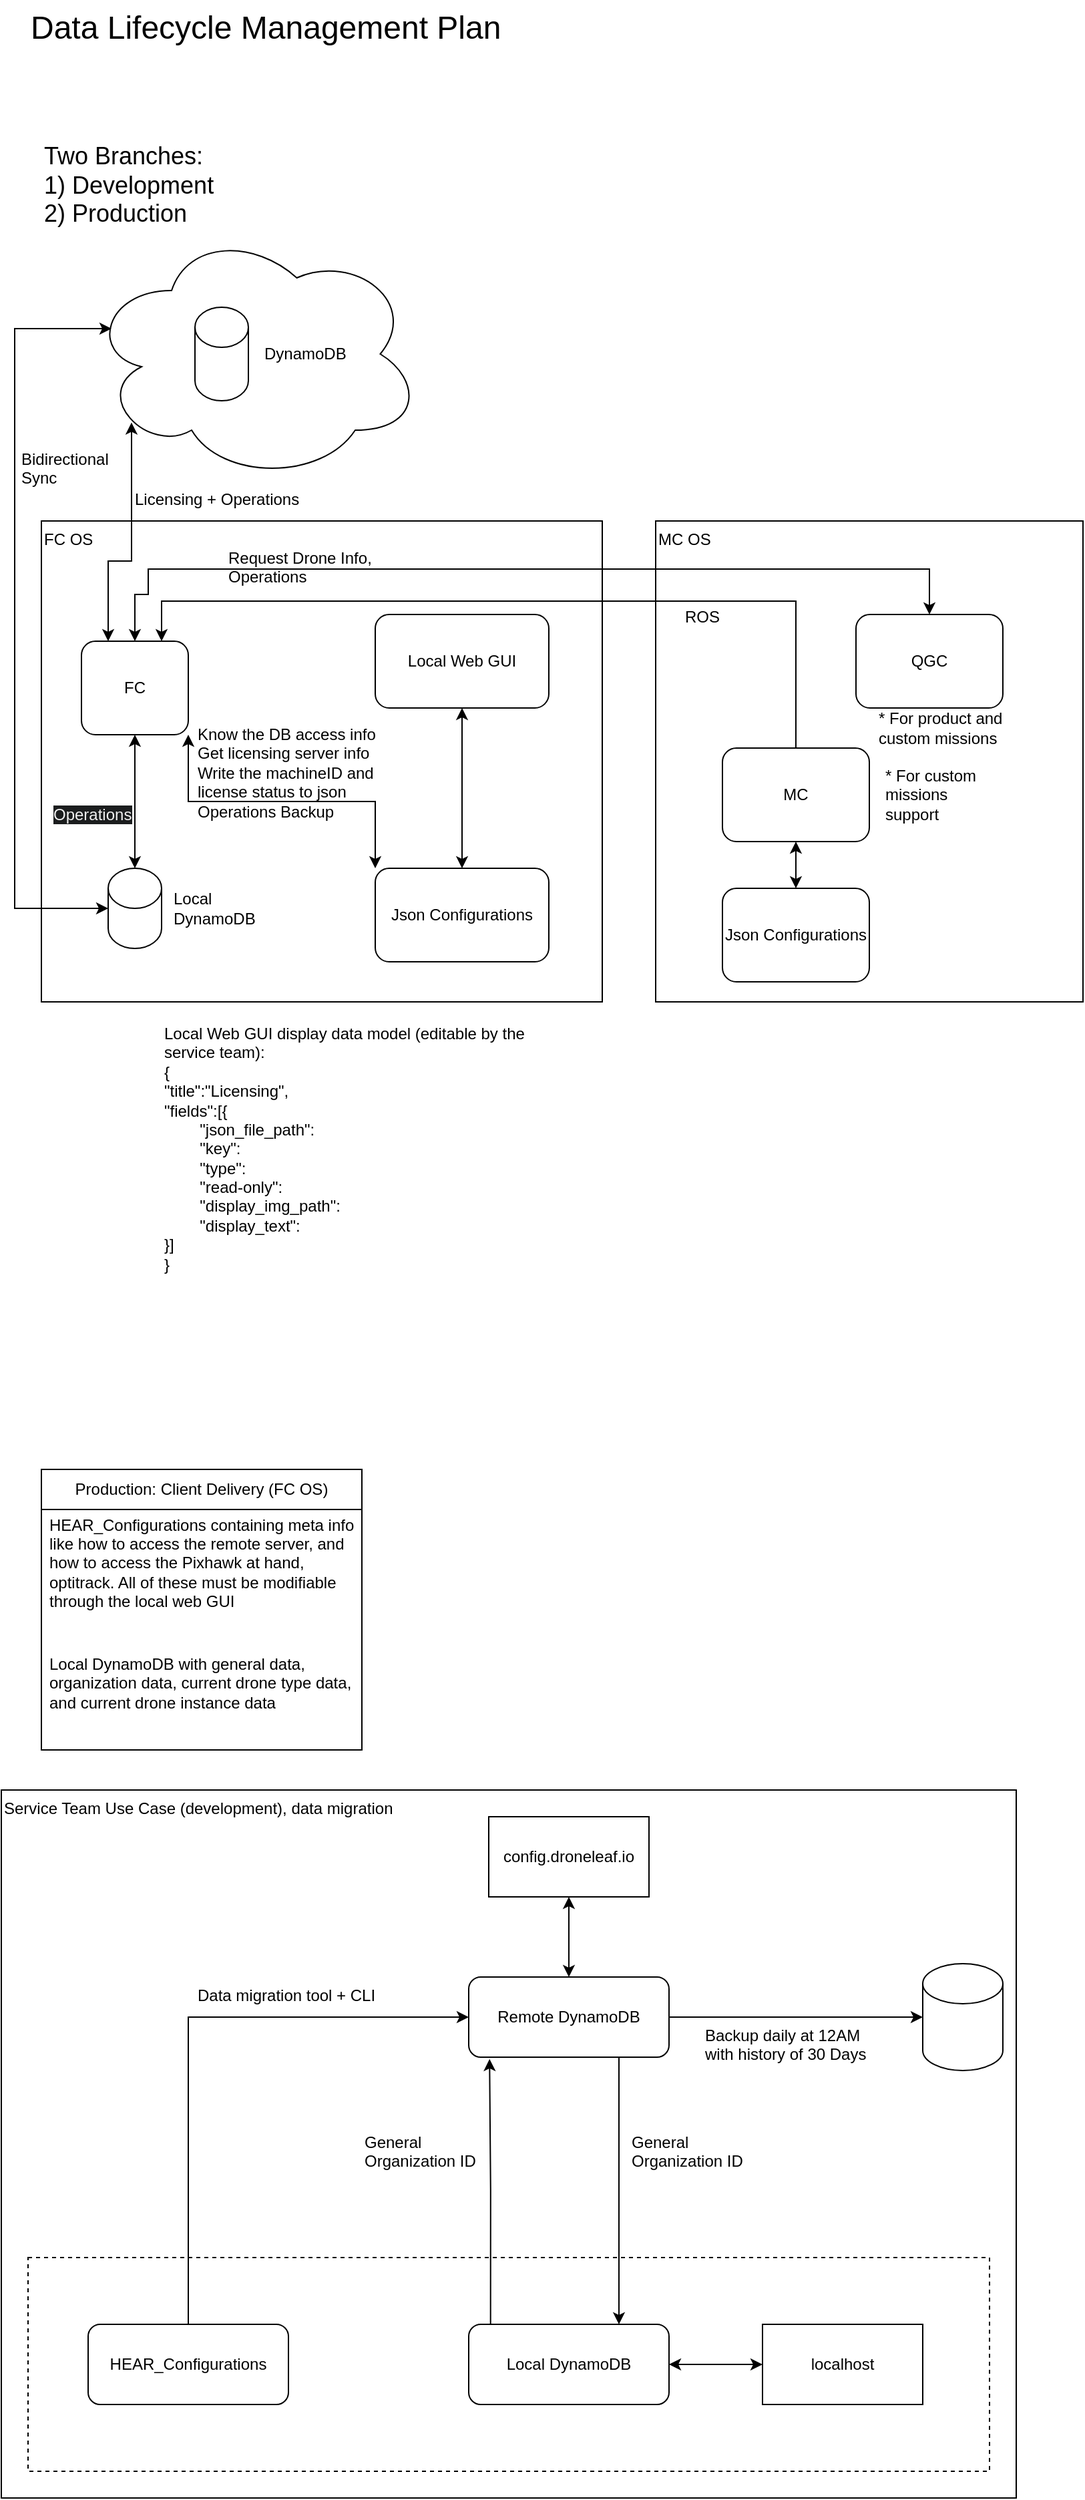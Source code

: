 <mxfile version="24.7.17">
  <diagram name="Page-1" id="wEaOUi3Pj6hZfM4FQyrd">
    <mxGraphModel dx="843" dy="500" grid="1" gridSize="10" guides="1" tooltips="1" connect="1" arrows="1" fold="1" page="1" pageScale="1" pageWidth="850" pageHeight="1100" math="0" shadow="0">
      <root>
        <mxCell id="0" />
        <mxCell id="1" parent="0" />
        <mxCell id="C1pOEUcsQqXFjarirRQL-31" value="Service Team Use Case (development), data migration" style="rounded=0;whiteSpace=wrap;html=1;verticalAlign=top;align=left;" parent="1" vertex="1">
          <mxGeometry x="10" y="1370" width="760" height="530" as="geometry" />
        </mxCell>
        <mxCell id="C1pOEUcsQqXFjarirRQL-26" value="" style="rounded=0;whiteSpace=wrap;html=1;fillColor=none;dashed=1;" parent="1" vertex="1">
          <mxGeometry x="30" y="1720" width="720" height="160" as="geometry" />
        </mxCell>
        <mxCell id="qlC8jze0-tgk6nKBFoq2-1" value="" style="ellipse;shape=cloud;whiteSpace=wrap;html=1;" parent="1" vertex="1">
          <mxGeometry x="75" y="200" width="250" height="190" as="geometry" />
        </mxCell>
        <mxCell id="qlC8jze0-tgk6nKBFoq2-2" value="" style="shape=cylinder3;whiteSpace=wrap;html=1;boundedLbl=1;backgroundOutline=1;size=15;" parent="1" vertex="1">
          <mxGeometry x="155" y="260" width="40" height="70" as="geometry" />
        </mxCell>
        <mxCell id="qlC8jze0-tgk6nKBFoq2-3" value="DynamoDB" style="text;html=1;align=left;verticalAlign=middle;whiteSpace=wrap;rounded=0;" parent="1" vertex="1">
          <mxGeometry x="205" y="280" width="60" height="30" as="geometry" />
        </mxCell>
        <mxCell id="qlC8jze0-tgk6nKBFoq2-5" value="FC OS" style="rounded=0;whiteSpace=wrap;html=1;align=left;verticalAlign=top;" parent="1" vertex="1">
          <mxGeometry x="40" y="420" width="420" height="360" as="geometry" />
        </mxCell>
        <mxCell id="qlC8jze0-tgk6nKBFoq2-6" value="MC OS" style="rounded=0;whiteSpace=wrap;html=1;align=left;verticalAlign=top;" parent="1" vertex="1">
          <mxGeometry x="500" y="420" width="320" height="360" as="geometry" />
        </mxCell>
        <mxCell id="qlC8jze0-tgk6nKBFoq2-7" value="FC" style="rounded=1;whiteSpace=wrap;html=1;" parent="1" vertex="1">
          <mxGeometry x="70" y="510" width="80" height="70" as="geometry" />
        </mxCell>
        <mxCell id="C1pOEUcsQqXFjarirRQL-5" style="edgeStyle=orthogonalEdgeStyle;rounded=0;orthogonalLoop=1;jettySize=auto;html=1;exitX=0.5;exitY=0;exitDx=0;exitDy=0;exitPerimeter=0;entryX=0.5;entryY=1;entryDx=0;entryDy=0;startArrow=classic;startFill=1;" parent="1" source="qlC8jze0-tgk6nKBFoq2-8" target="qlC8jze0-tgk6nKBFoq2-7" edge="1">
          <mxGeometry relative="1" as="geometry" />
        </mxCell>
        <mxCell id="qlC8jze0-tgk6nKBFoq2-8" value="" style="shape=cylinder3;whiteSpace=wrap;html=1;boundedLbl=1;backgroundOutline=1;size=15;" parent="1" vertex="1">
          <mxGeometry x="90" y="680" width="40" height="60" as="geometry" />
        </mxCell>
        <mxCell id="qlC8jze0-tgk6nKBFoq2-9" value="Local DynamoDB" style="text;html=1;align=left;verticalAlign=middle;whiteSpace=wrap;rounded=0;" parent="1" vertex="1">
          <mxGeometry x="137" y="695" width="83" height="30" as="geometry" />
        </mxCell>
        <mxCell id="qlC8jze0-tgk6nKBFoq2-10" value="Local Web GUI" style="rounded=1;whiteSpace=wrap;html=1;" parent="1" vertex="1">
          <mxGeometry x="290" y="490" width="130" height="70" as="geometry" />
        </mxCell>
        <mxCell id="qlC8jze0-tgk6nKBFoq2-12" value="Json Configurations" style="rounded=1;whiteSpace=wrap;html=1;" parent="1" vertex="1">
          <mxGeometry x="290" y="680" width="130" height="70" as="geometry" />
        </mxCell>
        <mxCell id="qlC8jze0-tgk6nKBFoq2-13" value="Json Configurations" style="rounded=1;whiteSpace=wrap;html=1;" parent="1" vertex="1">
          <mxGeometry x="550" y="695" width="110" height="70" as="geometry" />
        </mxCell>
        <mxCell id="C1pOEUcsQqXFjarirRQL-33" style="edgeStyle=orthogonalEdgeStyle;rounded=0;orthogonalLoop=1;jettySize=auto;html=1;entryX=0.5;entryY=0;entryDx=0;entryDy=0;startArrow=classic;startFill=1;exitX=0.5;exitY=0;exitDx=0;exitDy=0;" parent="1" source="qlC8jze0-tgk6nKBFoq2-14" target="qlC8jze0-tgk6nKBFoq2-7" edge="1">
          <mxGeometry relative="1" as="geometry">
            <mxPoint x="705" y="455" as="sourcePoint" />
            <mxPoint x="105" y="475" as="targetPoint" />
            <Array as="points">
              <mxPoint x="705" y="456" />
              <mxPoint x="120" y="456" />
              <mxPoint x="120" y="475" />
              <mxPoint x="110" y="475" />
            </Array>
          </mxGeometry>
        </mxCell>
        <mxCell id="qlC8jze0-tgk6nKBFoq2-14" value="QGC" style="rounded=1;whiteSpace=wrap;html=1;" parent="1" vertex="1">
          <mxGeometry x="650" y="490" width="110" height="70" as="geometry" />
        </mxCell>
        <mxCell id="C1pOEUcsQqXFjarirRQL-48" style="edgeStyle=orthogonalEdgeStyle;rounded=0;orthogonalLoop=1;jettySize=auto;html=1;exitX=0.5;exitY=0;exitDx=0;exitDy=0;entryX=0.75;entryY=0;entryDx=0;entryDy=0;startArrow=none;startFill=0;" parent="1" source="qlC8jze0-tgk6nKBFoq2-16" target="qlC8jze0-tgk6nKBFoq2-7" edge="1">
          <mxGeometry relative="1" as="geometry">
            <Array as="points">
              <mxPoint x="605" y="480" />
              <mxPoint x="130" y="480" />
            </Array>
          </mxGeometry>
        </mxCell>
        <mxCell id="qlC8jze0-tgk6nKBFoq2-16" value="MC" style="rounded=1;whiteSpace=wrap;html=1;" parent="1" vertex="1">
          <mxGeometry x="550" y="590" width="110" height="70" as="geometry" />
        </mxCell>
        <mxCell id="C1pOEUcsQqXFjarirRQL-1" value="Production: Client Delivery (FC OS)" style="swimlane;fontStyle=0;childLayout=stackLayout;horizontal=1;startSize=30;horizontalStack=0;resizeParent=1;resizeParentMax=0;resizeLast=0;collapsible=1;marginBottom=0;whiteSpace=wrap;html=1;" parent="1" vertex="1">
          <mxGeometry x="40" y="1130" width="240" height="210" as="geometry" />
        </mxCell>
        <mxCell id="C1pOEUcsQqXFjarirRQL-3" value="HEAR_Configurations containing meta info like how to access the remote server, and how to access the Pixhawk at hand, optitrack. All of these must be modifiable through the local web GUI" style="text;strokeColor=none;fillColor=none;align=left;verticalAlign=middle;spacingLeft=4;spacingRight=4;overflow=hidden;points=[[0,0.5],[1,0.5]];portConstraint=eastwest;rotatable=0;whiteSpace=wrap;html=1;" parent="C1pOEUcsQqXFjarirRQL-1" vertex="1">
          <mxGeometry y="30" width="240" height="80" as="geometry" />
        </mxCell>
        <mxCell id="C1pOEUcsQqXFjarirRQL-4" value="Local DynamoDB with general data, organization data, current drone type data, and current drone instance data" style="text;strokeColor=none;fillColor=none;align=left;verticalAlign=middle;spacingLeft=4;spacingRight=4;overflow=hidden;points=[[0,0.5],[1,0.5]];portConstraint=eastwest;rotatable=0;whiteSpace=wrap;html=1;" parent="C1pOEUcsQqXFjarirRQL-1" vertex="1">
          <mxGeometry y="110" width="240" height="100" as="geometry" />
        </mxCell>
        <mxCell id="C1pOEUcsQqXFjarirRQL-6" style="edgeStyle=orthogonalEdgeStyle;rounded=0;orthogonalLoop=1;jettySize=auto;html=1;exitX=0;exitY=0;exitDx=0;exitDy=0;entryX=1;entryY=1;entryDx=0;entryDy=0;startArrow=classic;startFill=1;" parent="1" source="qlC8jze0-tgk6nKBFoq2-12" target="qlC8jze0-tgk6nKBFoq2-7" edge="1">
          <mxGeometry relative="1" as="geometry">
            <mxPoint x="120" y="690" as="sourcePoint" />
            <mxPoint x="120" y="590" as="targetPoint" />
          </mxGeometry>
        </mxCell>
        <mxCell id="C1pOEUcsQqXFjarirRQL-7" value="Know the DB access info&lt;div&gt;Get licensing server info&lt;br&gt;&lt;div&gt;Write the machineID and license status to json&lt;/div&gt;&lt;/div&gt;&lt;div&gt;Operations Backup&lt;/div&gt;" style="text;html=1;align=left;verticalAlign=top;whiteSpace=wrap;rounded=0;" parent="1" vertex="1">
          <mxGeometry x="155" y="566" width="145" height="100" as="geometry" />
        </mxCell>
        <mxCell id="C1pOEUcsQqXFjarirRQL-9" style="edgeStyle=orthogonalEdgeStyle;rounded=0;orthogonalLoop=1;jettySize=auto;html=1;exitX=0.5;exitY=0;exitDx=0;exitDy=0;entryX=0.5;entryY=1;entryDx=0;entryDy=0;startArrow=classic;startFill=1;" parent="1" source="qlC8jze0-tgk6nKBFoq2-12" target="qlC8jze0-tgk6nKBFoq2-10" edge="1">
          <mxGeometry relative="1" as="geometry">
            <mxPoint x="300" y="690" as="sourcePoint" />
            <mxPoint x="160" y="590" as="targetPoint" />
          </mxGeometry>
        </mxCell>
        <mxCell id="C1pOEUcsQqXFjarirRQL-13" style="edgeStyle=orthogonalEdgeStyle;rounded=0;orthogonalLoop=1;jettySize=auto;html=1;exitX=0.5;exitY=0;exitDx=0;exitDy=0;" parent="1" source="C1pOEUcsQqXFjarirRQL-10" target="C1pOEUcsQqXFjarirRQL-11" edge="1">
          <mxGeometry relative="1" as="geometry">
            <Array as="points">
              <mxPoint x="150" y="1540" />
            </Array>
          </mxGeometry>
        </mxCell>
        <mxCell id="C1pOEUcsQqXFjarirRQL-10" value="HEAR_Configurations" style="rounded=1;whiteSpace=wrap;html=1;" parent="1" vertex="1">
          <mxGeometry x="75" y="1770" width="150" height="60" as="geometry" />
        </mxCell>
        <mxCell id="C1pOEUcsQqXFjarirRQL-11" value="Remote DynamoDB" style="rounded=1;whiteSpace=wrap;html=1;" parent="1" vertex="1">
          <mxGeometry x="360" y="1510" width="150" height="60" as="geometry" />
        </mxCell>
        <mxCell id="C1pOEUcsQqXFjarirRQL-12" value="Local DynamoDB" style="rounded=1;whiteSpace=wrap;html=1;" parent="1" vertex="1">
          <mxGeometry x="360" y="1770" width="150" height="60" as="geometry" />
        </mxCell>
        <mxCell id="C1pOEUcsQqXFjarirRQL-14" value="Data migration tool + CLI" style="text;html=1;align=left;verticalAlign=top;whiteSpace=wrap;rounded=0;" parent="1" vertex="1">
          <mxGeometry x="155" y="1510" width="160" height="30" as="geometry" />
        </mxCell>
        <mxCell id="C1pOEUcsQqXFjarirRQL-15" style="edgeStyle=orthogonalEdgeStyle;rounded=0;orthogonalLoop=1;jettySize=auto;html=1;exitX=0.109;exitY=-0.003;exitDx=0;exitDy=0;entryX=0.104;entryY=1.023;entryDx=0;entryDy=0;exitPerimeter=0;entryPerimeter=0;" parent="1" source="C1pOEUcsQqXFjarirRQL-12" target="C1pOEUcsQqXFjarirRQL-11" edge="1">
          <mxGeometry relative="1" as="geometry">
            <mxPoint x="250" y="1590" as="sourcePoint" />
            <mxPoint x="380" y="1590" as="targetPoint" />
          </mxGeometry>
        </mxCell>
        <mxCell id="C1pOEUcsQqXFjarirRQL-16" style="edgeStyle=orthogonalEdgeStyle;rounded=0;orthogonalLoop=1;jettySize=auto;html=1;exitX=0.75;exitY=1;exitDx=0;exitDy=0;entryX=0.75;entryY=0;entryDx=0;entryDy=0;" parent="1" source="C1pOEUcsQqXFjarirRQL-11" target="C1pOEUcsQqXFjarirRQL-12" edge="1">
          <mxGeometry relative="1" as="geometry">
            <mxPoint x="386" y="1780" as="sourcePoint" />
            <mxPoint x="386" y="1581" as="targetPoint" />
          </mxGeometry>
        </mxCell>
        <mxCell id="C1pOEUcsQqXFjarirRQL-17" value="General&lt;div&gt;Organization ID&lt;/div&gt;" style="text;html=1;align=left;verticalAlign=top;whiteSpace=wrap;rounded=0;" parent="1" vertex="1">
          <mxGeometry x="480" y="1620" width="100" height="80" as="geometry" />
        </mxCell>
        <mxCell id="C1pOEUcsQqXFjarirRQL-18" value="General&lt;div&gt;Organization ID&lt;/div&gt;" style="text;html=1;align=left;verticalAlign=top;whiteSpace=wrap;rounded=0;" parent="1" vertex="1">
          <mxGeometry x="280" y="1620" width="100" height="80" as="geometry" />
        </mxCell>
        <mxCell id="C1pOEUcsQqXFjarirRQL-20" style="edgeStyle=orthogonalEdgeStyle;rounded=0;orthogonalLoop=1;jettySize=auto;html=1;exitX=0.5;exitY=0;exitDx=0;exitDy=0;entryX=0.5;entryY=1;entryDx=0;entryDy=0;startArrow=classic;startFill=1;" parent="1" source="C1pOEUcsQqXFjarirRQL-11" target="C1pOEUcsQqXFjarirRQL-23" edge="1">
          <mxGeometry relative="1" as="geometry">
            <mxPoint x="550" y="1450" as="targetPoint" />
          </mxGeometry>
        </mxCell>
        <mxCell id="C1pOEUcsQqXFjarirRQL-23" value="config.droneleaf.io" style="rounded=0;whiteSpace=wrap;html=1;" parent="1" vertex="1">
          <mxGeometry x="375" y="1390" width="120" height="60" as="geometry" />
        </mxCell>
        <mxCell id="C1pOEUcsQqXFjarirRQL-24" value="localhost" style="rounded=0;whiteSpace=wrap;html=1;" parent="1" vertex="1">
          <mxGeometry x="580" y="1770" width="120" height="60" as="geometry" />
        </mxCell>
        <mxCell id="C1pOEUcsQqXFjarirRQL-25" style="edgeStyle=orthogonalEdgeStyle;rounded=0;orthogonalLoop=1;jettySize=auto;html=1;exitX=1;exitY=0.5;exitDx=0;exitDy=0;entryX=0;entryY=0.5;entryDx=0;entryDy=0;startArrow=classic;startFill=1;" parent="1" source="C1pOEUcsQqXFjarirRQL-12" target="C1pOEUcsQqXFjarirRQL-24" edge="1">
          <mxGeometry relative="1" as="geometry">
            <mxPoint x="544.5" y="1760" as="sourcePoint" />
            <mxPoint x="659.5" y="1700" as="targetPoint" />
          </mxGeometry>
        </mxCell>
        <mxCell id="C1pOEUcsQqXFjarirRQL-27" value="" style="shape=cylinder3;whiteSpace=wrap;html=1;boundedLbl=1;backgroundOutline=1;size=15;" parent="1" vertex="1">
          <mxGeometry x="700" y="1500" width="60" height="80" as="geometry" />
        </mxCell>
        <mxCell id="C1pOEUcsQqXFjarirRQL-28" style="edgeStyle=orthogonalEdgeStyle;rounded=0;orthogonalLoop=1;jettySize=auto;html=1;exitX=1;exitY=0.5;exitDx=0;exitDy=0;entryX=0;entryY=0.5;entryDx=0;entryDy=0;entryPerimeter=0;" parent="1" source="C1pOEUcsQqXFjarirRQL-11" target="C1pOEUcsQqXFjarirRQL-27" edge="1">
          <mxGeometry relative="1" as="geometry" />
        </mxCell>
        <mxCell id="C1pOEUcsQqXFjarirRQL-29" value="Backup daily at 12AM&lt;br&gt;with history of 30 Days" style="text;html=1;align=left;verticalAlign=top;whiteSpace=wrap;rounded=0;" parent="1" vertex="1">
          <mxGeometry x="535" y="1540" width="165" height="30" as="geometry" />
        </mxCell>
        <mxCell id="C1pOEUcsQqXFjarirRQL-32" value="Two Branches:&lt;div&gt;1) Development&lt;/div&gt;&lt;div&gt;2) Production&lt;/div&gt;" style="text;html=1;align=left;verticalAlign=top;whiteSpace=wrap;rounded=0;fontSize=18;" parent="1" vertex="1">
          <mxGeometry x="40" y="130" width="470" height="110" as="geometry" />
        </mxCell>
        <mxCell id="C1pOEUcsQqXFjarirRQL-34" value="Request Drone Info, Operations" style="text;html=1;align=left;verticalAlign=top;whiteSpace=wrap;rounded=0;" parent="1" vertex="1">
          <mxGeometry x="177.5" y="434" width="112.5" height="30" as="geometry" />
        </mxCell>
        <mxCell id="C1pOEUcsQqXFjarirRQL-36" value="Data Lifecycle Management Plan" style="text;html=1;align=left;verticalAlign=top;whiteSpace=wrap;rounded=0;fontSize=24;" parent="1" vertex="1">
          <mxGeometry x="30" y="30" width="510" height="30" as="geometry" />
        </mxCell>
        <mxCell id="C1pOEUcsQqXFjarirRQL-38" style="edgeStyle=orthogonalEdgeStyle;rounded=0;orthogonalLoop=1;jettySize=auto;html=1;exitX=0.25;exitY=0;exitDx=0;exitDy=0;entryX=0.13;entryY=0.77;entryDx=0;entryDy=0;entryPerimeter=0;startArrow=classic;startFill=1;" parent="1" source="qlC8jze0-tgk6nKBFoq2-7" target="qlC8jze0-tgk6nKBFoq2-1" edge="1">
          <mxGeometry relative="1" as="geometry" />
        </mxCell>
        <mxCell id="C1pOEUcsQqXFjarirRQL-39" value="Licensing + Operations" style="text;html=1;align=left;verticalAlign=top;whiteSpace=wrap;rounded=0;" parent="1" vertex="1">
          <mxGeometry x="107.5" y="390" width="162.5" height="30" as="geometry" />
        </mxCell>
        <mxCell id="C1pOEUcsQqXFjarirRQL-41" style="edgeStyle=orthogonalEdgeStyle;rounded=0;orthogonalLoop=1;jettySize=auto;html=1;exitX=0;exitY=0.5;exitDx=0;exitDy=0;exitPerimeter=0;entryX=0.07;entryY=0.4;entryDx=0;entryDy=0;entryPerimeter=0;startArrow=classic;startFill=1;" parent="1" source="qlC8jze0-tgk6nKBFoq2-8" target="qlC8jze0-tgk6nKBFoq2-1" edge="1">
          <mxGeometry relative="1" as="geometry">
            <Array as="points">
              <mxPoint x="20" y="710" />
              <mxPoint x="20" y="276" />
            </Array>
          </mxGeometry>
        </mxCell>
        <mxCell id="C1pOEUcsQqXFjarirRQL-42" value="Bidirectional Sync" style="text;html=1;align=left;verticalAlign=top;whiteSpace=wrap;rounded=0;" parent="1" vertex="1">
          <mxGeometry x="23" y="360" width="70" height="30" as="geometry" />
        </mxCell>
        <mxCell id="C1pOEUcsQqXFjarirRQL-44" value="&lt;span style=&quot;color: rgb(240, 240, 240); font-family: Helvetica; font-size: 12px; font-style: normal; font-variant-ligatures: normal; font-variant-caps: normal; font-weight: 400; letter-spacing: normal; orphans: 2; text-align: left; text-indent: 0px; text-transform: none; widows: 2; word-spacing: 0px; -webkit-text-stroke-width: 0px; white-space: normal; background-color: rgb(27, 29, 30); text-decoration-thickness: initial; text-decoration-style: initial; text-decoration-color: initial; display: inline !important; float: none;&quot;&gt;Operations&lt;/span&gt;" style="text;whiteSpace=wrap;html=1;" parent="1" vertex="1">
          <mxGeometry x="47" y="626" width="90" height="40" as="geometry" />
        </mxCell>
        <mxCell id="C1pOEUcsQqXFjarirRQL-45" style="edgeStyle=orthogonalEdgeStyle;rounded=0;orthogonalLoop=1;jettySize=auto;html=1;exitX=0.5;exitY=0;exitDx=0;exitDy=0;entryX=0.5;entryY=1;entryDx=0;entryDy=0;startArrow=classic;startFill=1;" parent="1" source="qlC8jze0-tgk6nKBFoq2-13" target="qlC8jze0-tgk6nKBFoq2-16" edge="1">
          <mxGeometry relative="1" as="geometry">
            <mxPoint x="365" y="690" as="sourcePoint" />
            <mxPoint x="365" y="570" as="targetPoint" />
          </mxGeometry>
        </mxCell>
        <mxCell id="C1pOEUcsQqXFjarirRQL-46" value="* For custom missions support" style="text;html=1;align=left;verticalAlign=middle;whiteSpace=wrap;rounded=0;" parent="1" vertex="1">
          <mxGeometry x="670" y="610" width="90" height="30" as="geometry" />
        </mxCell>
        <mxCell id="C1pOEUcsQqXFjarirRQL-47" value="* For product and custom missions" style="text;html=1;align=left;verticalAlign=middle;whiteSpace=wrap;rounded=0;" parent="1" vertex="1">
          <mxGeometry x="665" y="560" width="130" height="30" as="geometry" />
        </mxCell>
        <mxCell id="C1pOEUcsQqXFjarirRQL-49" value="ROS" style="text;html=1;align=left;verticalAlign=top;whiteSpace=wrap;rounded=0;" parent="1" vertex="1">
          <mxGeometry x="520" y="478" width="50" height="30" as="geometry" />
        </mxCell>
        <mxCell id="C1pOEUcsQqXFjarirRQL-50" value="&lt;div&gt;Local Web GUI display data model (editable by the service team):&lt;br&gt;{&lt;/div&gt;&lt;div&gt;&quot;title&quot;:&quot;Licensing&quot;,&lt;/div&gt;&quot;fields&quot;:[{&lt;div&gt;&lt;span style=&quot;white-space: pre;&quot;&gt;&#x9;&lt;/span&gt;&quot;json_file_path&quot;:&lt;br&gt;&lt;/div&gt;&lt;div&gt;&lt;span style=&quot;white-space: pre;&quot;&gt;&#x9;&lt;/span&gt;&quot;key&quot;:&lt;br&gt;&lt;/div&gt;&lt;div&gt;&lt;span style=&quot;white-space: pre;&quot;&gt;&#x9;&lt;/span&gt;&quot;type&quot;:&lt;br&gt;&lt;/div&gt;&lt;div&gt;&lt;span style=&quot;white-space: pre;&quot;&gt;&#x9;&lt;/span&gt;&quot;read-only&quot;:&lt;br&gt;&lt;/div&gt;&lt;div&gt;&lt;span style=&quot;white-space: pre;&quot;&gt;&#x9;&lt;/span&gt;&quot;display_img_path&quot;:&lt;br&gt;&lt;/div&gt;&lt;div&gt;&lt;span style=&quot;white-space: pre;&quot;&gt;&#x9;&lt;/span&gt;&quot;display_text&quot;:&lt;br&gt;&lt;/div&gt;&lt;div&gt;}]&lt;/div&gt;&lt;div&gt;}&lt;/div&gt;" style="text;html=1;align=left;verticalAlign=middle;whiteSpace=wrap;rounded=0;" parent="1" vertex="1">
          <mxGeometry x="130" y="800" width="300" height="180" as="geometry" />
        </mxCell>
      </root>
    </mxGraphModel>
  </diagram>
</mxfile>
